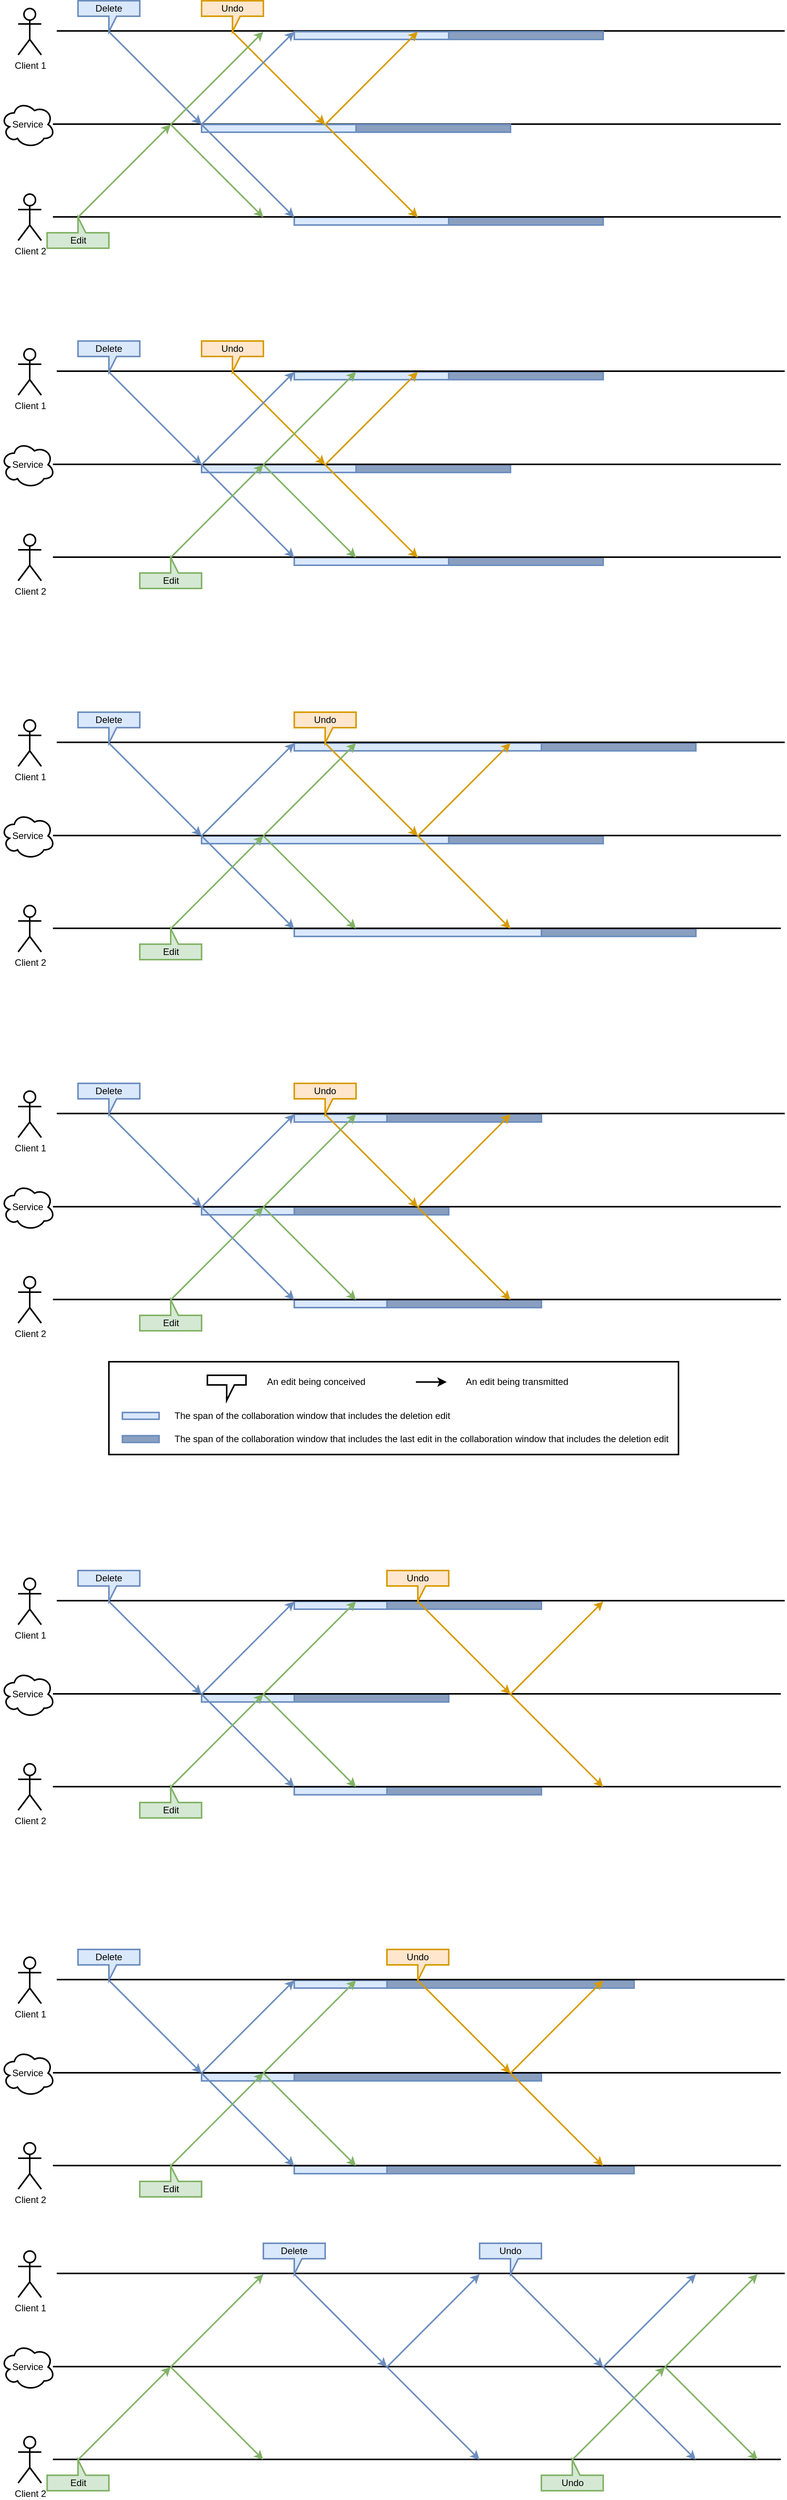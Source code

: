 <mxfile version="23.1.5" type="device">
  <diagram id="-6H5wynXqOOyBtFPYk5a" name="Page-1">
    <mxGraphModel dx="2060" dy="1990" grid="1" gridSize="10" guides="1" tooltips="1" connect="1" arrows="1" fold="1" page="0" pageScale="1" pageWidth="1100" pageHeight="850" math="0" shadow="0">
      <root>
        <mxCell id="0" />
        <mxCell id="1" parent="0" />
        <mxCell id="f7I9c9mgRk5Hl_R-Q4D1-96" value="" style="whiteSpace=wrap;html=1;strokeColor=#6c8ebf;fillColor=#8A9FBF;strokeWidth=2;" parent="1" vertex="1">
          <mxGeometry x="520" y="800" width="200" height="10" as="geometry" />
        </mxCell>
        <mxCell id="f7I9c9mgRk5Hl_R-Q4D1-17" value="" style="whiteSpace=wrap;html=1;fillColor=#dae8fc;strokeColor=#6c8ebf;strokeWidth=2;" parent="1" vertex="1">
          <mxGeometry x="400" y="320" width="320" height="10" as="geometry" />
        </mxCell>
        <mxCell id="f7I9c9mgRk5Hl_R-Q4D1-9" value="" style="whiteSpace=wrap;html=1;fillColor=#dae8fc;strokeColor=#6c8ebf;strokeWidth=2;" parent="1" vertex="1">
          <mxGeometry x="280" y="440" width="320" height="10" as="geometry" />
        </mxCell>
        <mxCell id="f7I9c9mgRk5Hl_R-Q4D1-16" value="" style="whiteSpace=wrap;html=1;fillColor=#dae8fc;strokeColor=#6c8ebf;strokeWidth=2;" parent="1" vertex="1">
          <mxGeometry x="400" y="560" width="320" height="10" as="geometry" />
        </mxCell>
        <mxCell id="f7I9c9mgRk5Hl_R-Q4D1-52" value="" style="whiteSpace=wrap;html=1;fillColor=#dae8fc;strokeColor=#6c8ebf;strokeWidth=2;" parent="1" vertex="1">
          <mxGeometry x="400" y="-160" width="200" height="10" as="geometry" />
        </mxCell>
        <mxCell id="f7I9c9mgRk5Hl_R-Q4D1-53" value="" style="whiteSpace=wrap;html=1;fillColor=#dae8fc;strokeColor=#6c8ebf;strokeWidth=2;" parent="1" vertex="1">
          <mxGeometry x="280" y="-40" width="200" height="10" as="geometry" />
        </mxCell>
        <mxCell id="f7I9c9mgRk5Hl_R-Q4D1-63" value="" style="whiteSpace=wrap;html=1;fillColor=#dae8fc;strokeColor=#6c8ebf;strokeWidth=2;" parent="1" vertex="1">
          <mxGeometry x="400" y="80" width="200" height="10" as="geometry" />
        </mxCell>
        <mxCell id="f7I9c9mgRk5Hl_R-Q4D1-74" value="" style="whiteSpace=wrap;html=1;fillColor=#dae8fc;strokeColor=#6c8ebf;strokeWidth=2;" parent="1" vertex="1">
          <mxGeometry x="400" y="800" width="120" height="10" as="geometry" />
        </mxCell>
        <mxCell id="f7I9c9mgRk5Hl_R-Q4D1-75" value="" style="whiteSpace=wrap;html=1;fillColor=#dae8fc;strokeColor=#6c8ebf;strokeWidth=2;" parent="1" vertex="1">
          <mxGeometry x="280" y="920" width="120" height="10" as="geometry" />
        </mxCell>
        <mxCell id="f7I9c9mgRk5Hl_R-Q4D1-85" value="" style="whiteSpace=wrap;html=1;fillColor=#dae8fc;strokeColor=#6c8ebf;strokeWidth=2;" parent="1" vertex="1">
          <mxGeometry x="400" y="1040" width="120" height="10" as="geometry" />
        </mxCell>
        <mxCell id="f7I9c9mgRk5Hl_R-Q4D1-99" value="" style="whiteSpace=wrap;html=1;strokeColor=#6c8ebf;fillColor=#8A9FBF;strokeWidth=2;" parent="1" vertex="1">
          <mxGeometry x="400" y="920" width="200" height="10" as="geometry" />
        </mxCell>
        <mxCell id="f7I9c9mgRk5Hl_R-Q4D1-100" value="" style="whiteSpace=wrap;html=1;strokeColor=#6c8ebf;fillColor=#8A9FBF;strokeWidth=2;" parent="1" vertex="1">
          <mxGeometry x="520" y="1040" width="200" height="10" as="geometry" />
        </mxCell>
        <mxCell id="f7I9c9mgRk5Hl_R-Q4D1-101" value="" style="whiteSpace=wrap;html=1;strokeColor=#6c8ebf;fillColor=#8A9FBF;strokeWidth=2;" parent="1" vertex="1">
          <mxGeometry x="720" y="560" width="200" height="10" as="geometry" />
        </mxCell>
        <mxCell id="f7I9c9mgRk5Hl_R-Q4D1-102" value="" style="whiteSpace=wrap;html=1;strokeColor=#6c8ebf;fillColor=#8A9FBF;strokeWidth=2;" parent="1" vertex="1">
          <mxGeometry x="600" y="440" width="200" height="10" as="geometry" />
        </mxCell>
        <mxCell id="f7I9c9mgRk5Hl_R-Q4D1-103" value="" style="whiteSpace=wrap;html=1;strokeColor=#6c8ebf;fillColor=#8A9FBF;strokeWidth=2;" parent="1" vertex="1">
          <mxGeometry x="720" y="320" width="200" height="10" as="geometry" />
        </mxCell>
        <mxCell id="f7I9c9mgRk5Hl_R-Q4D1-104" value="" style="whiteSpace=wrap;html=1;strokeColor=#6c8ebf;fillColor=#8A9FBF;strokeWidth=2;" parent="1" vertex="1">
          <mxGeometry x="600" y="80" width="200" height="10" as="geometry" />
        </mxCell>
        <mxCell id="f7I9c9mgRk5Hl_R-Q4D1-105" value="" style="whiteSpace=wrap;html=1;strokeColor=#6c8ebf;fillColor=#8A9FBF;strokeWidth=2;" parent="1" vertex="1">
          <mxGeometry x="480" y="-40" width="200" height="10" as="geometry" />
        </mxCell>
        <mxCell id="f7I9c9mgRk5Hl_R-Q4D1-106" value="" style="whiteSpace=wrap;html=1;strokeColor=#6c8ebf;fillColor=#8A9FBF;strokeWidth=2;" parent="1" vertex="1">
          <mxGeometry x="600" y="-160" width="200" height="10" as="geometry" />
        </mxCell>
        <mxCell id="f7I9c9mgRk5Hl_R-Q4D1-117" value="" style="endArrow=none;html=1;exitX=0.875;exitY=0.5;exitDx=0;exitDy=0;exitPerimeter=0;strokeWidth=2;" parent="1" edge="1">
          <mxGeometry width="50" height="50" relative="1" as="geometry">
            <mxPoint x="92.5" y="-601" as="sourcePoint" />
            <mxPoint x="1035" y="-601" as="targetPoint" />
          </mxGeometry>
        </mxCell>
        <mxCell id="f7I9c9mgRk5Hl_R-Q4D1-118" value="" style="endArrow=none;html=1;exitX=0.875;exitY=0.5;exitDx=0;exitDy=0;exitPerimeter=0;strokeWidth=2;" parent="1" edge="1">
          <mxGeometry width="50" height="50" relative="1" as="geometry">
            <mxPoint x="87.5" y="-480.5" as="sourcePoint" />
            <mxPoint x="1030" y="-480.5" as="targetPoint" />
          </mxGeometry>
        </mxCell>
        <mxCell id="f7I9c9mgRk5Hl_R-Q4D1-123" value="" style="whiteSpace=wrap;html=1;fillColor=#dae8fc;strokeColor=#6c8ebf;strokeWidth=2;" parent="1" vertex="1">
          <mxGeometry x="400" y="-360" width="200" height="10" as="geometry" />
        </mxCell>
        <mxCell id="f7I9c9mgRk5Hl_R-Q4D1-134" value="" style="whiteSpace=wrap;html=1;strokeColor=#6c8ebf;fillColor=#8A9FBF;strokeWidth=2;" parent="1" vertex="1">
          <mxGeometry x="600" y="-360" width="200" height="10" as="geometry" />
        </mxCell>
        <mxCell id="f7I9c9mgRk5Hl_R-Q4D1-135" value="" style="whiteSpace=wrap;html=1;strokeColor=#6c8ebf;fillColor=#8A9FBF;strokeWidth=2;" parent="1" vertex="1">
          <mxGeometry x="480" y="-480" width="200" height="10" as="geometry" />
        </mxCell>
        <mxCell id="f7I9c9mgRk5Hl_R-Q4D1-136" value="" style="whiteSpace=wrap;html=1;strokeColor=#6c8ebf;fillColor=#8A9FBF;strokeWidth=2;" parent="1" vertex="1">
          <mxGeometry x="600" y="-600" width="200" height="10" as="geometry" />
        </mxCell>
        <mxCell id="f7I9c9mgRk5Hl_R-Q4D1-149" value="" style="whiteSpace=wrap;html=1;fillColor=#dae8fc;strokeColor=#6c8ebf;strokeWidth=2;" parent="1" vertex="1">
          <mxGeometry x="400" y="1670" width="120" height="10" as="geometry" />
        </mxCell>
        <mxCell id="f7I9c9mgRk5Hl_R-Q4D1-161" value="" style="whiteSpace=wrap;html=1;strokeColor=#6c8ebf;fillColor=#8A9FBF;strokeWidth=2;" parent="1" vertex="1">
          <mxGeometry x="520" y="1670" width="200" height="10" as="geometry" />
        </mxCell>
        <mxCell id="f7I9c9mgRk5Hl_R-Q4D1-160" value="" style="whiteSpace=wrap;html=1;strokeColor=#6c8ebf;fillColor=#8A9FBF;strokeWidth=2;" parent="1" vertex="1">
          <mxGeometry x="400" y="1550" width="200" height="10" as="geometry" />
        </mxCell>
        <mxCell id="LO3xSl4bQVELb0Q1iKYm-1" value="&lt;div&gt;Client 1&lt;/div&gt;" style="shape=umlActor;verticalLabelPosition=bottom;verticalAlign=top;html=1;outlineConnect=0;strokeWidth=2;" parent="1" vertex="1">
          <mxGeometry x="42.5" y="290" width="30" height="60" as="geometry" />
        </mxCell>
        <mxCell id="LO3xSl4bQVELb0Q1iKYm-2" value="&lt;div&gt;Client 2&lt;/div&gt;" style="shape=umlActor;verticalLabelPosition=bottom;verticalAlign=top;html=1;outlineConnect=0;strokeWidth=2;" parent="1" vertex="1">
          <mxGeometry x="42.5" y="530" width="30" height="60" as="geometry" />
        </mxCell>
        <mxCell id="LO3xSl4bQVELb0Q1iKYm-4" value="Service" style="ellipse;shape=cloud;whiteSpace=wrap;html=1;strokeWidth=2;" parent="1" vertex="1">
          <mxGeometry x="20" y="410" width="70" height="60" as="geometry" />
        </mxCell>
        <mxCell id="LO3xSl4bQVELb0Q1iKYm-9" value="" style="endArrow=none;html=1;exitX=0.875;exitY=0.5;exitDx=0;exitDy=0;exitPerimeter=0;strokeWidth=2;" parent="1" edge="1">
          <mxGeometry width="50" height="50" relative="1" as="geometry">
            <mxPoint x="92.5" y="319" as="sourcePoint" />
            <mxPoint x="1035" y="319" as="targetPoint" />
          </mxGeometry>
        </mxCell>
        <mxCell id="LO3xSl4bQVELb0Q1iKYm-10" value="" style="endArrow=none;html=1;exitX=0.875;exitY=0.5;exitDx=0;exitDy=0;exitPerimeter=0;strokeWidth=2;" parent="1" edge="1">
          <mxGeometry width="50" height="50" relative="1" as="geometry">
            <mxPoint x="87.5" y="439.5" as="sourcePoint" />
            <mxPoint x="1030" y="439.5" as="targetPoint" />
          </mxGeometry>
        </mxCell>
        <mxCell id="LO3xSl4bQVELb0Q1iKYm-13" value="Delete" style="shape=callout;whiteSpace=wrap;html=1;perimeter=calloutPerimeter;size=20;position=0.5;base=10;strokeWidth=2;fillColor=#dae8fc;strokeColor=#6c8ebf;" parent="1" vertex="1">
          <mxGeometry x="120" y="280" width="80" height="40" as="geometry" />
        </mxCell>
        <mxCell id="LO3xSl4bQVELb0Q1iKYm-21" value="" style="endArrow=none;html=1;exitX=0.875;exitY=0.5;exitDx=0;exitDy=0;exitPerimeter=0;strokeWidth=2;" parent="1" edge="1">
          <mxGeometry width="50" height="50" relative="1" as="geometry">
            <mxPoint x="87.5" y="559.5" as="sourcePoint" />
            <mxPoint x="1030" y="559.5" as="targetPoint" />
          </mxGeometry>
        </mxCell>
        <mxCell id="f7I9c9mgRk5Hl_R-Q4D1-1" value="" style="shape=callout;whiteSpace=wrap;html=1;perimeter=calloutPerimeter;size=20;position=0.5;base=10;strokeWidth=2;rotation=-180;flipH=1;fillColor=#d5e8d4;strokeColor=#82b366;" parent="1" vertex="1">
          <mxGeometry x="200" y="560" width="80" height="40" as="geometry" />
        </mxCell>
        <mxCell id="f7I9c9mgRk5Hl_R-Q4D1-3" value="Edit" style="text;html=1;align=center;verticalAlign=middle;resizable=0;points=[];autosize=1;strokeWidth=2;" parent="1" vertex="1">
          <mxGeometry x="220" y="580" width="40" height="20" as="geometry" />
        </mxCell>
        <mxCell id="f7I9c9mgRk5Hl_R-Q4D1-37" value="Undo" style="shape=callout;whiteSpace=wrap;html=1;perimeter=calloutPerimeter;size=20;position=0.5;base=10;strokeWidth=2;fillColor=#ffe6cc;strokeColor=#d79b00;" parent="1" vertex="1">
          <mxGeometry x="400" y="280" width="80" height="40" as="geometry" />
        </mxCell>
        <mxCell id="f7I9c9mgRk5Hl_R-Q4D1-38" value="" style="endArrow=classic;html=1;exitX=0;exitY=0;exitDx=40;exitDy=40;exitPerimeter=0;fillColor=#ffe6cc;strokeColor=#d79b00;strokeWidth=2;" parent="1" edge="1">
          <mxGeometry width="50" height="50" relative="1" as="geometry">
            <mxPoint x="440" y="320" as="sourcePoint" />
            <mxPoint x="560" y="440" as="targetPoint" />
          </mxGeometry>
        </mxCell>
        <mxCell id="f7I9c9mgRk5Hl_R-Q4D1-40" value="" style="endArrow=classic;html=1;fillColor=#ffe6cc;strokeColor=#d79b00;strokeWidth=2;" parent="1" edge="1">
          <mxGeometry width="50" height="50" relative="1" as="geometry">
            <mxPoint x="560" y="440" as="sourcePoint" />
            <mxPoint x="680" y="320" as="targetPoint" />
          </mxGeometry>
        </mxCell>
        <mxCell id="f7I9c9mgRk5Hl_R-Q4D1-41" value="" style="endArrow=classic;html=1;exitX=0;exitY=0;exitDx=40;exitDy=40;exitPerimeter=0;fillColor=#ffe6cc;strokeColor=#d79b00;strokeWidth=2;" parent="1" edge="1">
          <mxGeometry width="50" height="50" relative="1" as="geometry">
            <mxPoint x="560" y="440" as="sourcePoint" />
            <mxPoint x="680" y="560" as="targetPoint" />
          </mxGeometry>
        </mxCell>
        <mxCell id="f7I9c9mgRk5Hl_R-Q4D1-42" value="" style="endArrow=classic;html=1;exitX=0;exitY=0;exitDx=40;exitDy=40;exitPerimeter=0;fillColor=#dae8fc;strokeColor=#6c8ebf;strokeWidth=2;" parent="1" edge="1">
          <mxGeometry width="50" height="50" relative="1" as="geometry">
            <mxPoint x="160" y="320" as="sourcePoint" />
            <mxPoint x="280" y="440" as="targetPoint" />
          </mxGeometry>
        </mxCell>
        <mxCell id="f7I9c9mgRk5Hl_R-Q4D1-43" value="" style="endArrow=classic;html=1;fillColor=#dae8fc;strokeColor=#6c8ebf;strokeWidth=2;" parent="1" edge="1">
          <mxGeometry width="50" height="50" relative="1" as="geometry">
            <mxPoint x="280" y="440" as="sourcePoint" />
            <mxPoint x="400" y="320" as="targetPoint" />
          </mxGeometry>
        </mxCell>
        <mxCell id="f7I9c9mgRk5Hl_R-Q4D1-44" value="" style="endArrow=classic;html=1;exitX=0;exitY=0;exitDx=40;exitDy=40;exitPerimeter=0;fillColor=#dae8fc;strokeColor=#6c8ebf;strokeWidth=2;" parent="1" edge="1">
          <mxGeometry width="50" height="50" relative="1" as="geometry">
            <mxPoint x="280" y="440" as="sourcePoint" />
            <mxPoint x="400" y="560" as="targetPoint" />
          </mxGeometry>
        </mxCell>
        <mxCell id="f7I9c9mgRk5Hl_R-Q4D1-49" value="" style="endArrow=classic;html=1;fillColor=#d5e8d4;strokeColor=#82b366;strokeWidth=2;" parent="1" edge="1">
          <mxGeometry width="50" height="50" relative="1" as="geometry">
            <mxPoint x="240" y="560" as="sourcePoint" />
            <mxPoint x="360" y="440" as="targetPoint" />
          </mxGeometry>
        </mxCell>
        <mxCell id="f7I9c9mgRk5Hl_R-Q4D1-50" value="" style="endArrow=classic;html=1;fillColor=#d5e8d4;strokeColor=#82b366;strokeWidth=2;" parent="1" edge="1">
          <mxGeometry width="50" height="50" relative="1" as="geometry">
            <mxPoint x="360" y="440" as="sourcePoint" />
            <mxPoint x="480" y="320" as="targetPoint" />
          </mxGeometry>
        </mxCell>
        <mxCell id="f7I9c9mgRk5Hl_R-Q4D1-51" value="" style="endArrow=classic;html=1;exitX=0;exitY=0;exitDx=40;exitDy=40;exitPerimeter=0;fillColor=#d5e8d4;strokeColor=#82b366;strokeWidth=2;" parent="1" edge="1">
          <mxGeometry width="50" height="50" relative="1" as="geometry">
            <mxPoint x="360" y="440" as="sourcePoint" />
            <mxPoint x="480" y="560" as="targetPoint" />
          </mxGeometry>
        </mxCell>
        <mxCell id="f7I9c9mgRk5Hl_R-Q4D1-54" value="&lt;div&gt;Client 1&lt;/div&gt;" style="shape=umlActor;verticalLabelPosition=bottom;verticalAlign=top;html=1;outlineConnect=0;strokeWidth=2;" parent="1" vertex="1">
          <mxGeometry x="42.5" y="-190" width="30" height="60" as="geometry" />
        </mxCell>
        <mxCell id="f7I9c9mgRk5Hl_R-Q4D1-55" value="&lt;div&gt;Client 2&lt;/div&gt;" style="shape=umlActor;verticalLabelPosition=bottom;verticalAlign=top;html=1;outlineConnect=0;strokeWidth=2;" parent="1" vertex="1">
          <mxGeometry x="42.5" y="50" width="30" height="60" as="geometry" />
        </mxCell>
        <mxCell id="f7I9c9mgRk5Hl_R-Q4D1-56" value="Service" style="ellipse;shape=cloud;whiteSpace=wrap;html=1;strokeWidth=2;" parent="1" vertex="1">
          <mxGeometry x="20" y="-70" width="70" height="60" as="geometry" />
        </mxCell>
        <mxCell id="f7I9c9mgRk5Hl_R-Q4D1-57" value="" style="endArrow=none;html=1;exitX=0.875;exitY=0.5;exitDx=0;exitDy=0;exitPerimeter=0;strokeWidth=2;" parent="1" edge="1">
          <mxGeometry width="50" height="50" relative="1" as="geometry">
            <mxPoint x="92.5" y="-161" as="sourcePoint" />
            <mxPoint x="1035" y="-161" as="targetPoint" />
          </mxGeometry>
        </mxCell>
        <mxCell id="f7I9c9mgRk5Hl_R-Q4D1-58" value="" style="endArrow=none;html=1;exitX=0.875;exitY=0.5;exitDx=0;exitDy=0;exitPerimeter=0;strokeWidth=2;" parent="1" edge="1">
          <mxGeometry width="50" height="50" relative="1" as="geometry">
            <mxPoint x="87.5" y="-40.5" as="sourcePoint" />
            <mxPoint x="1030" y="-40.5" as="targetPoint" />
          </mxGeometry>
        </mxCell>
        <mxCell id="f7I9c9mgRk5Hl_R-Q4D1-59" value="Delete" style="shape=callout;whiteSpace=wrap;html=1;perimeter=calloutPerimeter;size=20;position=0.5;base=10;strokeWidth=2;fillColor=#dae8fc;strokeColor=#6c8ebf;" parent="1" vertex="1">
          <mxGeometry x="120" y="-200" width="80" height="40" as="geometry" />
        </mxCell>
        <mxCell id="f7I9c9mgRk5Hl_R-Q4D1-60" value="" style="endArrow=none;html=1;exitX=0.875;exitY=0.5;exitDx=0;exitDy=0;exitPerimeter=0;strokeWidth=2;" parent="1" edge="1">
          <mxGeometry width="50" height="50" relative="1" as="geometry">
            <mxPoint x="87.5" y="79.5" as="sourcePoint" />
            <mxPoint x="1030" y="79.5" as="targetPoint" />
          </mxGeometry>
        </mxCell>
        <mxCell id="f7I9c9mgRk5Hl_R-Q4D1-61" value="" style="shape=callout;whiteSpace=wrap;html=1;perimeter=calloutPerimeter;size=20;position=0.5;base=10;strokeWidth=2;rotation=-180;flipH=1;fillColor=#d5e8d4;strokeColor=#82b366;" parent="1" vertex="1">
          <mxGeometry x="200" y="80" width="80" height="40" as="geometry" />
        </mxCell>
        <mxCell id="f7I9c9mgRk5Hl_R-Q4D1-62" value="Edit" style="text;html=1;align=center;verticalAlign=middle;resizable=0;points=[];autosize=1;strokeWidth=2;" parent="1" vertex="1">
          <mxGeometry x="220" y="100" width="40" height="20" as="geometry" />
        </mxCell>
        <mxCell id="f7I9c9mgRk5Hl_R-Q4D1-64" value="Undo" style="shape=callout;whiteSpace=wrap;html=1;perimeter=calloutPerimeter;size=20;position=0.5;base=10;strokeWidth=2;fillColor=#ffe6cc;strokeColor=#d79b00;" parent="1" vertex="1">
          <mxGeometry x="280" y="-200" width="80" height="40" as="geometry" />
        </mxCell>
        <mxCell id="f7I9c9mgRk5Hl_R-Q4D1-65" value="" style="endArrow=classic;html=1;exitX=0;exitY=0;exitDx=40;exitDy=40;exitPerimeter=0;fillColor=#ffe6cc;strokeColor=#d79b00;strokeWidth=2;" parent="1" edge="1">
          <mxGeometry width="50" height="50" relative="1" as="geometry">
            <mxPoint x="320" y="-160" as="sourcePoint" />
            <mxPoint x="440" y="-40" as="targetPoint" />
          </mxGeometry>
        </mxCell>
        <mxCell id="f7I9c9mgRk5Hl_R-Q4D1-66" value="" style="endArrow=classic;html=1;fillColor=#ffe6cc;strokeColor=#d79b00;strokeWidth=2;" parent="1" edge="1">
          <mxGeometry width="50" height="50" relative="1" as="geometry">
            <mxPoint x="440" y="-40" as="sourcePoint" />
            <mxPoint x="560" y="-160" as="targetPoint" />
          </mxGeometry>
        </mxCell>
        <mxCell id="f7I9c9mgRk5Hl_R-Q4D1-67" value="" style="endArrow=classic;html=1;exitX=0;exitY=0;exitDx=40;exitDy=40;exitPerimeter=0;fillColor=#ffe6cc;strokeColor=#d79b00;strokeWidth=2;" parent="1" edge="1">
          <mxGeometry width="50" height="50" relative="1" as="geometry">
            <mxPoint x="440" y="-40" as="sourcePoint" />
            <mxPoint x="560" y="80" as="targetPoint" />
          </mxGeometry>
        </mxCell>
        <mxCell id="f7I9c9mgRk5Hl_R-Q4D1-68" value="" style="endArrow=classic;html=1;exitX=0;exitY=0;exitDx=40;exitDy=40;exitPerimeter=0;fillColor=#dae8fc;strokeColor=#6c8ebf;strokeWidth=2;" parent="1" edge="1">
          <mxGeometry width="50" height="50" relative="1" as="geometry">
            <mxPoint x="160" y="-160" as="sourcePoint" />
            <mxPoint x="280" y="-40" as="targetPoint" />
          </mxGeometry>
        </mxCell>
        <mxCell id="f7I9c9mgRk5Hl_R-Q4D1-69" value="" style="endArrow=classic;html=1;fillColor=#dae8fc;strokeColor=#6c8ebf;strokeWidth=2;" parent="1" edge="1">
          <mxGeometry width="50" height="50" relative="1" as="geometry">
            <mxPoint x="280" y="-40" as="sourcePoint" />
            <mxPoint x="400" y="-160" as="targetPoint" />
          </mxGeometry>
        </mxCell>
        <mxCell id="f7I9c9mgRk5Hl_R-Q4D1-70" value="" style="endArrow=classic;html=1;exitX=0;exitY=0;exitDx=40;exitDy=40;exitPerimeter=0;fillColor=#dae8fc;strokeColor=#6c8ebf;strokeWidth=2;" parent="1" edge="1">
          <mxGeometry width="50" height="50" relative="1" as="geometry">
            <mxPoint x="280" y="-40" as="sourcePoint" />
            <mxPoint x="400" y="80" as="targetPoint" />
          </mxGeometry>
        </mxCell>
        <mxCell id="f7I9c9mgRk5Hl_R-Q4D1-71" value="" style="endArrow=classic;html=1;fillColor=#d5e8d4;strokeColor=#82b366;strokeWidth=2;" parent="1" edge="1">
          <mxGeometry width="50" height="50" relative="1" as="geometry">
            <mxPoint x="240" y="80" as="sourcePoint" />
            <mxPoint x="360" y="-40" as="targetPoint" />
          </mxGeometry>
        </mxCell>
        <mxCell id="f7I9c9mgRk5Hl_R-Q4D1-72" value="" style="endArrow=classic;html=1;fillColor=#d5e8d4;strokeColor=#82b366;strokeWidth=2;" parent="1" edge="1">
          <mxGeometry width="50" height="50" relative="1" as="geometry">
            <mxPoint x="360" y="-40" as="sourcePoint" />
            <mxPoint x="480" y="-160" as="targetPoint" />
          </mxGeometry>
        </mxCell>
        <mxCell id="f7I9c9mgRk5Hl_R-Q4D1-73" value="" style="endArrow=classic;html=1;exitX=0;exitY=0;exitDx=40;exitDy=40;exitPerimeter=0;fillColor=#d5e8d4;strokeColor=#82b366;strokeWidth=2;" parent="1" edge="1">
          <mxGeometry width="50" height="50" relative="1" as="geometry">
            <mxPoint x="360" y="-40" as="sourcePoint" />
            <mxPoint x="480" y="80" as="targetPoint" />
          </mxGeometry>
        </mxCell>
        <mxCell id="f7I9c9mgRk5Hl_R-Q4D1-76" value="&lt;div&gt;Client 1&lt;/div&gt;" style="shape=umlActor;verticalLabelPosition=bottom;verticalAlign=top;html=1;outlineConnect=0;strokeWidth=2;" parent="1" vertex="1">
          <mxGeometry x="42.5" y="770" width="30" height="60" as="geometry" />
        </mxCell>
        <mxCell id="f7I9c9mgRk5Hl_R-Q4D1-77" value="&lt;div&gt;Client 2&lt;/div&gt;" style="shape=umlActor;verticalLabelPosition=bottom;verticalAlign=top;html=1;outlineConnect=0;strokeWidth=2;" parent="1" vertex="1">
          <mxGeometry x="42.5" y="1010" width="30" height="60" as="geometry" />
        </mxCell>
        <mxCell id="f7I9c9mgRk5Hl_R-Q4D1-78" value="Service" style="ellipse;shape=cloud;whiteSpace=wrap;html=1;strokeWidth=2;" parent="1" vertex="1">
          <mxGeometry x="20" y="890" width="70" height="60" as="geometry" />
        </mxCell>
        <mxCell id="f7I9c9mgRk5Hl_R-Q4D1-79" value="" style="endArrow=none;html=1;exitX=0.875;exitY=0.5;exitDx=0;exitDy=0;exitPerimeter=0;strokeWidth=2;" parent="1" edge="1">
          <mxGeometry width="50" height="50" relative="1" as="geometry">
            <mxPoint x="92.5" y="799" as="sourcePoint" />
            <mxPoint x="1035" y="799" as="targetPoint" />
          </mxGeometry>
        </mxCell>
        <mxCell id="f7I9c9mgRk5Hl_R-Q4D1-80" value="" style="endArrow=none;html=1;exitX=0.875;exitY=0.5;exitDx=0;exitDy=0;exitPerimeter=0;strokeWidth=2;" parent="1" edge="1">
          <mxGeometry width="50" height="50" relative="1" as="geometry">
            <mxPoint x="87.5" y="919.5" as="sourcePoint" />
            <mxPoint x="1030" y="919.5" as="targetPoint" />
          </mxGeometry>
        </mxCell>
        <mxCell id="f7I9c9mgRk5Hl_R-Q4D1-81" value="Delete" style="shape=callout;whiteSpace=wrap;html=1;perimeter=calloutPerimeter;size=20;position=0.5;base=10;strokeWidth=2;fillColor=#dae8fc;strokeColor=#6c8ebf;" parent="1" vertex="1">
          <mxGeometry x="120" y="760" width="80" height="40" as="geometry" />
        </mxCell>
        <mxCell id="f7I9c9mgRk5Hl_R-Q4D1-82" value="" style="endArrow=none;html=1;exitX=0.875;exitY=0.5;exitDx=0;exitDy=0;exitPerimeter=0;strokeWidth=2;" parent="1" edge="1">
          <mxGeometry width="50" height="50" relative="1" as="geometry">
            <mxPoint x="87.5" y="1039.5" as="sourcePoint" />
            <mxPoint x="1030" y="1039.5" as="targetPoint" />
          </mxGeometry>
        </mxCell>
        <mxCell id="f7I9c9mgRk5Hl_R-Q4D1-83" value="" style="shape=callout;whiteSpace=wrap;html=1;perimeter=calloutPerimeter;size=20;position=0.5;base=10;strokeWidth=2;rotation=-180;flipH=1;fillColor=#d5e8d4;strokeColor=#82b366;" parent="1" vertex="1">
          <mxGeometry x="200" y="1040" width="80" height="40" as="geometry" />
        </mxCell>
        <mxCell id="f7I9c9mgRk5Hl_R-Q4D1-84" value="Edit" style="text;html=1;align=center;verticalAlign=middle;resizable=0;points=[];autosize=1;strokeWidth=2;" parent="1" vertex="1">
          <mxGeometry x="220" y="1060" width="40" height="20" as="geometry" />
        </mxCell>
        <mxCell id="f7I9c9mgRk5Hl_R-Q4D1-86" value="Undo" style="shape=callout;whiteSpace=wrap;html=1;perimeter=calloutPerimeter;size=20;position=0.5;base=10;strokeWidth=2;fillColor=#ffe6cc;strokeColor=#d79b00;" parent="1" vertex="1">
          <mxGeometry x="400" y="760" width="80" height="40" as="geometry" />
        </mxCell>
        <mxCell id="f7I9c9mgRk5Hl_R-Q4D1-87" value="" style="endArrow=classic;html=1;exitX=0;exitY=0;exitDx=40;exitDy=40;exitPerimeter=0;fillColor=#ffe6cc;strokeColor=#d79b00;strokeWidth=2;" parent="1" edge="1">
          <mxGeometry width="50" height="50" relative="1" as="geometry">
            <mxPoint x="440" y="800" as="sourcePoint" />
            <mxPoint x="560" y="920" as="targetPoint" />
          </mxGeometry>
        </mxCell>
        <mxCell id="f7I9c9mgRk5Hl_R-Q4D1-88" value="" style="endArrow=classic;html=1;fillColor=#ffe6cc;strokeColor=#d79b00;strokeWidth=2;" parent="1" edge="1">
          <mxGeometry width="50" height="50" relative="1" as="geometry">
            <mxPoint x="560" y="920" as="sourcePoint" />
            <mxPoint x="680" y="800" as="targetPoint" />
          </mxGeometry>
        </mxCell>
        <mxCell id="f7I9c9mgRk5Hl_R-Q4D1-89" value="" style="endArrow=classic;html=1;exitX=0;exitY=0;exitDx=40;exitDy=40;exitPerimeter=0;fillColor=#ffe6cc;strokeColor=#d79b00;strokeWidth=2;" parent="1" edge="1">
          <mxGeometry width="50" height="50" relative="1" as="geometry">
            <mxPoint x="560" y="920" as="sourcePoint" />
            <mxPoint x="680" y="1040" as="targetPoint" />
          </mxGeometry>
        </mxCell>
        <mxCell id="f7I9c9mgRk5Hl_R-Q4D1-90" value="" style="endArrow=classic;html=1;exitX=0;exitY=0;exitDx=40;exitDy=40;exitPerimeter=0;fillColor=#dae8fc;strokeColor=#6c8ebf;strokeWidth=2;" parent="1" edge="1">
          <mxGeometry width="50" height="50" relative="1" as="geometry">
            <mxPoint x="160" y="800" as="sourcePoint" />
            <mxPoint x="280" y="920" as="targetPoint" />
          </mxGeometry>
        </mxCell>
        <mxCell id="f7I9c9mgRk5Hl_R-Q4D1-91" value="" style="endArrow=classic;html=1;fillColor=#dae8fc;strokeColor=#6c8ebf;strokeWidth=2;" parent="1" edge="1">
          <mxGeometry width="50" height="50" relative="1" as="geometry">
            <mxPoint x="280" y="920" as="sourcePoint" />
            <mxPoint x="400" y="800" as="targetPoint" />
          </mxGeometry>
        </mxCell>
        <mxCell id="f7I9c9mgRk5Hl_R-Q4D1-92" value="" style="endArrow=classic;html=1;exitX=0;exitY=0;exitDx=40;exitDy=40;exitPerimeter=0;fillColor=#dae8fc;strokeColor=#6c8ebf;strokeWidth=2;" parent="1" edge="1">
          <mxGeometry width="50" height="50" relative="1" as="geometry">
            <mxPoint x="280" y="920" as="sourcePoint" />
            <mxPoint x="400" y="1040" as="targetPoint" />
          </mxGeometry>
        </mxCell>
        <mxCell id="f7I9c9mgRk5Hl_R-Q4D1-93" value="" style="endArrow=classic;html=1;fillColor=#d5e8d4;strokeColor=#82b366;strokeWidth=2;" parent="1" edge="1">
          <mxGeometry width="50" height="50" relative="1" as="geometry">
            <mxPoint x="240" y="1040" as="sourcePoint" />
            <mxPoint x="360" y="920" as="targetPoint" />
          </mxGeometry>
        </mxCell>
        <mxCell id="f7I9c9mgRk5Hl_R-Q4D1-94" value="" style="endArrow=classic;html=1;fillColor=#d5e8d4;strokeColor=#82b366;strokeWidth=2;" parent="1" edge="1">
          <mxGeometry width="50" height="50" relative="1" as="geometry">
            <mxPoint x="360" y="920" as="sourcePoint" />
            <mxPoint x="480" y="800" as="targetPoint" />
          </mxGeometry>
        </mxCell>
        <mxCell id="f7I9c9mgRk5Hl_R-Q4D1-95" value="" style="endArrow=classic;html=1;exitX=0;exitY=0;exitDx=40;exitDy=40;exitPerimeter=0;fillColor=#d5e8d4;strokeColor=#82b366;strokeWidth=2;" parent="1" edge="1">
          <mxGeometry width="50" height="50" relative="1" as="geometry">
            <mxPoint x="360" y="920" as="sourcePoint" />
            <mxPoint x="480" y="1040" as="targetPoint" />
          </mxGeometry>
        </mxCell>
        <mxCell id="f7I9c9mgRk5Hl_R-Q4D1-112" value="" style="whiteSpace=wrap;html=1;fillColor=#dae8fc;strokeColor=#6c8ebf;strokeWidth=2;" parent="1" vertex="1">
          <mxGeometry x="400" y="-600" width="200" height="10" as="geometry" />
        </mxCell>
        <mxCell id="f7I9c9mgRk5Hl_R-Q4D1-113" value="" style="whiteSpace=wrap;html=1;fillColor=#dae8fc;strokeColor=#6c8ebf;strokeWidth=2;" parent="1" vertex="1">
          <mxGeometry x="280" y="-480" width="200" height="10" as="geometry" />
        </mxCell>
        <mxCell id="f7I9c9mgRk5Hl_R-Q4D1-114" value="&lt;div&gt;Client 1&lt;/div&gt;" style="shape=umlActor;verticalLabelPosition=bottom;verticalAlign=top;html=1;outlineConnect=0;strokeWidth=2;" parent="1" vertex="1">
          <mxGeometry x="42.5" y="-630" width="30" height="60" as="geometry" />
        </mxCell>
        <mxCell id="f7I9c9mgRk5Hl_R-Q4D1-115" value="&lt;div&gt;Client 2&lt;/div&gt;" style="shape=umlActor;verticalLabelPosition=bottom;verticalAlign=top;html=1;outlineConnect=0;strokeWidth=2;" parent="1" vertex="1">
          <mxGeometry x="42.5" y="-390" width="30" height="60" as="geometry" />
        </mxCell>
        <mxCell id="f7I9c9mgRk5Hl_R-Q4D1-116" value="Service" style="ellipse;shape=cloud;whiteSpace=wrap;html=1;strokeWidth=2;" parent="1" vertex="1">
          <mxGeometry x="20" y="-510" width="70" height="60" as="geometry" />
        </mxCell>
        <mxCell id="f7I9c9mgRk5Hl_R-Q4D1-119" value="Delete" style="shape=callout;whiteSpace=wrap;html=1;perimeter=calloutPerimeter;size=20;position=0.5;base=10;strokeWidth=2;fillColor=#dae8fc;strokeColor=#6c8ebf;" parent="1" vertex="1">
          <mxGeometry x="120" y="-640" width="80" height="40" as="geometry" />
        </mxCell>
        <mxCell id="f7I9c9mgRk5Hl_R-Q4D1-120" value="" style="endArrow=none;html=1;exitX=0.875;exitY=0.5;exitDx=0;exitDy=0;exitPerimeter=0;strokeWidth=2;" parent="1" edge="1">
          <mxGeometry width="50" height="50" relative="1" as="geometry">
            <mxPoint x="87.5" y="-360.5" as="sourcePoint" />
            <mxPoint x="1030" y="-360.5" as="targetPoint" />
          </mxGeometry>
        </mxCell>
        <mxCell id="f7I9c9mgRk5Hl_R-Q4D1-121" value="" style="shape=callout;whiteSpace=wrap;html=1;perimeter=calloutPerimeter;size=20;position=0.5;base=10;strokeWidth=2;rotation=-180;flipH=1;fillColor=#d5e8d4;strokeColor=#82b366;" parent="1" vertex="1">
          <mxGeometry x="80" y="-360" width="80" height="40" as="geometry" />
        </mxCell>
        <mxCell id="f7I9c9mgRk5Hl_R-Q4D1-122" value="Edit" style="text;html=1;align=center;verticalAlign=middle;resizable=0;points=[];autosize=1;strokeWidth=2;" parent="1" vertex="1">
          <mxGeometry x="100" y="-340" width="40" height="20" as="geometry" />
        </mxCell>
        <mxCell id="f7I9c9mgRk5Hl_R-Q4D1-124" value="Undo" style="shape=callout;whiteSpace=wrap;html=1;perimeter=calloutPerimeter;size=20;position=0.5;base=10;strokeWidth=2;fillColor=#ffe6cc;strokeColor=#d79b00;" parent="1" vertex="1">
          <mxGeometry x="280" y="-640" width="80" height="40" as="geometry" />
        </mxCell>
        <mxCell id="f7I9c9mgRk5Hl_R-Q4D1-125" value="" style="endArrow=classic;html=1;exitX=0;exitY=0;exitDx=40;exitDy=40;exitPerimeter=0;fillColor=#ffe6cc;strokeColor=#d79b00;strokeWidth=2;" parent="1" edge="1">
          <mxGeometry width="50" height="50" relative="1" as="geometry">
            <mxPoint x="320" y="-600" as="sourcePoint" />
            <mxPoint x="440" y="-480" as="targetPoint" />
          </mxGeometry>
        </mxCell>
        <mxCell id="f7I9c9mgRk5Hl_R-Q4D1-126" value="" style="endArrow=classic;html=1;fillColor=#ffe6cc;strokeColor=#d79b00;strokeWidth=2;" parent="1" edge="1">
          <mxGeometry width="50" height="50" relative="1" as="geometry">
            <mxPoint x="440" y="-480" as="sourcePoint" />
            <mxPoint x="560" y="-600" as="targetPoint" />
          </mxGeometry>
        </mxCell>
        <mxCell id="f7I9c9mgRk5Hl_R-Q4D1-127" value="" style="endArrow=classic;html=1;exitX=0;exitY=0;exitDx=40;exitDy=40;exitPerimeter=0;fillColor=#ffe6cc;strokeColor=#d79b00;strokeWidth=2;" parent="1" edge="1">
          <mxGeometry width="50" height="50" relative="1" as="geometry">
            <mxPoint x="440" y="-480" as="sourcePoint" />
            <mxPoint x="560" y="-360" as="targetPoint" />
          </mxGeometry>
        </mxCell>
        <mxCell id="f7I9c9mgRk5Hl_R-Q4D1-128" value="" style="endArrow=classic;html=1;exitX=0;exitY=0;exitDx=40;exitDy=40;exitPerimeter=0;fillColor=#dae8fc;strokeColor=#6c8ebf;strokeWidth=2;" parent="1" edge="1">
          <mxGeometry width="50" height="50" relative="1" as="geometry">
            <mxPoint x="160" y="-600" as="sourcePoint" />
            <mxPoint x="280" y="-480" as="targetPoint" />
          </mxGeometry>
        </mxCell>
        <mxCell id="f7I9c9mgRk5Hl_R-Q4D1-129" value="" style="endArrow=classic;html=1;fillColor=#dae8fc;strokeColor=#6c8ebf;strokeWidth=2;" parent="1" edge="1">
          <mxGeometry width="50" height="50" relative="1" as="geometry">
            <mxPoint x="280" y="-480" as="sourcePoint" />
            <mxPoint x="400" y="-600" as="targetPoint" />
          </mxGeometry>
        </mxCell>
        <mxCell id="f7I9c9mgRk5Hl_R-Q4D1-130" value="" style="endArrow=classic;html=1;exitX=0;exitY=0;exitDx=40;exitDy=40;exitPerimeter=0;fillColor=#dae8fc;strokeColor=#6c8ebf;strokeWidth=2;" parent="1" edge="1">
          <mxGeometry width="50" height="50" relative="1" as="geometry">
            <mxPoint x="280" y="-480" as="sourcePoint" />
            <mxPoint x="400" y="-360" as="targetPoint" />
          </mxGeometry>
        </mxCell>
        <mxCell id="f7I9c9mgRk5Hl_R-Q4D1-131" value="" style="endArrow=classic;html=1;fillColor=#d5e8d4;strokeColor=#82b366;strokeWidth=2;" parent="1" edge="1">
          <mxGeometry width="50" height="50" relative="1" as="geometry">
            <mxPoint x="120" y="-360" as="sourcePoint" />
            <mxPoint x="240" y="-480" as="targetPoint" />
          </mxGeometry>
        </mxCell>
        <mxCell id="f7I9c9mgRk5Hl_R-Q4D1-132" value="" style="endArrow=classic;html=1;fillColor=#d5e8d4;strokeColor=#82b366;strokeWidth=2;" parent="1" edge="1">
          <mxGeometry width="50" height="50" relative="1" as="geometry">
            <mxPoint x="240" y="-480" as="sourcePoint" />
            <mxPoint x="360" y="-600" as="targetPoint" />
          </mxGeometry>
        </mxCell>
        <mxCell id="f7I9c9mgRk5Hl_R-Q4D1-133" value="" style="endArrow=classic;html=1;exitX=0;exitY=0;exitDx=40;exitDy=40;exitPerimeter=0;fillColor=#d5e8d4;strokeColor=#82b366;strokeWidth=2;" parent="1" edge="1">
          <mxGeometry width="50" height="50" relative="1" as="geometry">
            <mxPoint x="240" y="-480" as="sourcePoint" />
            <mxPoint x="360" y="-360" as="targetPoint" />
          </mxGeometry>
        </mxCell>
        <mxCell id="f7I9c9mgRk5Hl_R-Q4D1-137" value="" style="whiteSpace=wrap;html=1;strokeColor=#6c8ebf;fillColor=#8A9FBF;strokeWidth=2;" parent="1" vertex="1">
          <mxGeometry x="520" y="1430" width="200" height="10" as="geometry" />
        </mxCell>
        <mxCell id="f7I9c9mgRk5Hl_R-Q4D1-138" value="" style="whiteSpace=wrap;html=1;fillColor=#dae8fc;strokeColor=#6c8ebf;strokeWidth=2;" parent="1" vertex="1">
          <mxGeometry x="400" y="1430" width="120" height="10" as="geometry" />
        </mxCell>
        <mxCell id="f7I9c9mgRk5Hl_R-Q4D1-139" value="" style="whiteSpace=wrap;html=1;fillColor=#dae8fc;strokeColor=#6c8ebf;strokeWidth=2;" parent="1" vertex="1">
          <mxGeometry x="280" y="1550" width="120" height="10" as="geometry" />
        </mxCell>
        <mxCell id="f7I9c9mgRk5Hl_R-Q4D1-140" value="&lt;div&gt;Client 1&lt;/div&gt;" style="shape=umlActor;verticalLabelPosition=bottom;verticalAlign=top;html=1;outlineConnect=0;strokeWidth=2;" parent="1" vertex="1">
          <mxGeometry x="42.5" y="1400" width="30" height="60" as="geometry" />
        </mxCell>
        <mxCell id="f7I9c9mgRk5Hl_R-Q4D1-141" value="&lt;div&gt;Client 2&lt;/div&gt;" style="shape=umlActor;verticalLabelPosition=bottom;verticalAlign=top;html=1;outlineConnect=0;strokeWidth=2;" parent="1" vertex="1">
          <mxGeometry x="42.5" y="1640" width="30" height="60" as="geometry" />
        </mxCell>
        <mxCell id="f7I9c9mgRk5Hl_R-Q4D1-142" value="Service" style="ellipse;shape=cloud;whiteSpace=wrap;html=1;strokeWidth=2;" parent="1" vertex="1">
          <mxGeometry x="20" y="1520" width="70" height="60" as="geometry" />
        </mxCell>
        <mxCell id="f7I9c9mgRk5Hl_R-Q4D1-143" value="" style="endArrow=none;html=1;exitX=0.875;exitY=0.5;exitDx=0;exitDy=0;exitPerimeter=0;strokeWidth=2;" parent="1" edge="1">
          <mxGeometry width="50" height="50" relative="1" as="geometry">
            <mxPoint x="92.5" y="1429" as="sourcePoint" />
            <mxPoint x="1035" y="1429" as="targetPoint" />
          </mxGeometry>
        </mxCell>
        <mxCell id="f7I9c9mgRk5Hl_R-Q4D1-144" value="" style="endArrow=none;html=1;exitX=0.875;exitY=0.5;exitDx=0;exitDy=0;exitPerimeter=0;strokeWidth=2;" parent="1" edge="1">
          <mxGeometry width="50" height="50" relative="1" as="geometry">
            <mxPoint x="87.5" y="1549.5" as="sourcePoint" />
            <mxPoint x="1030" y="1549.5" as="targetPoint" />
          </mxGeometry>
        </mxCell>
        <mxCell id="f7I9c9mgRk5Hl_R-Q4D1-145" value="Delete" style="shape=callout;whiteSpace=wrap;html=1;perimeter=calloutPerimeter;size=20;position=0.5;base=10;strokeWidth=2;fillColor=#dae8fc;strokeColor=#6c8ebf;" parent="1" vertex="1">
          <mxGeometry x="120" y="1390" width="80" height="40" as="geometry" />
        </mxCell>
        <mxCell id="f7I9c9mgRk5Hl_R-Q4D1-146" value="" style="endArrow=none;html=1;exitX=0.875;exitY=0.5;exitDx=0;exitDy=0;exitPerimeter=0;strokeWidth=2;" parent="1" edge="1">
          <mxGeometry width="50" height="50" relative="1" as="geometry">
            <mxPoint x="87.5" y="1669.5" as="sourcePoint" />
            <mxPoint x="1030" y="1669.5" as="targetPoint" />
          </mxGeometry>
        </mxCell>
        <mxCell id="f7I9c9mgRk5Hl_R-Q4D1-147" value="" style="shape=callout;whiteSpace=wrap;html=1;perimeter=calloutPerimeter;size=20;position=0.5;base=10;strokeWidth=2;rotation=-180;flipH=1;fillColor=#d5e8d4;strokeColor=#82b366;" parent="1" vertex="1">
          <mxGeometry x="200" y="1670" width="80" height="40" as="geometry" />
        </mxCell>
        <mxCell id="f7I9c9mgRk5Hl_R-Q4D1-148" value="Edit" style="text;html=1;align=center;verticalAlign=middle;resizable=0;points=[];autosize=1;strokeWidth=2;" parent="1" vertex="1">
          <mxGeometry x="220" y="1690" width="40" height="20" as="geometry" />
        </mxCell>
        <mxCell id="f7I9c9mgRk5Hl_R-Q4D1-150" value="Undo" style="shape=callout;whiteSpace=wrap;html=1;perimeter=calloutPerimeter;size=20;position=0.5;base=10;strokeWidth=2;fillColor=#ffe6cc;strokeColor=#d79b00;" parent="1" vertex="1">
          <mxGeometry x="520" y="1390" width="80" height="40" as="geometry" />
        </mxCell>
        <mxCell id="f7I9c9mgRk5Hl_R-Q4D1-151" value="" style="endArrow=classic;html=1;exitX=0;exitY=0;exitDx=40;exitDy=40;exitPerimeter=0;fillColor=#ffe6cc;strokeColor=#d79b00;strokeWidth=2;" parent="1" edge="1">
          <mxGeometry width="50" height="50" relative="1" as="geometry">
            <mxPoint x="560" y="1430" as="sourcePoint" />
            <mxPoint x="680" y="1550" as="targetPoint" />
          </mxGeometry>
        </mxCell>
        <mxCell id="f7I9c9mgRk5Hl_R-Q4D1-152" value="" style="endArrow=classic;html=1;fillColor=#ffe6cc;strokeColor=#d79b00;strokeWidth=2;" parent="1" edge="1">
          <mxGeometry width="50" height="50" relative="1" as="geometry">
            <mxPoint x="680" y="1550" as="sourcePoint" />
            <mxPoint x="800" y="1430" as="targetPoint" />
          </mxGeometry>
        </mxCell>
        <mxCell id="f7I9c9mgRk5Hl_R-Q4D1-153" value="" style="endArrow=classic;html=1;exitX=0;exitY=0;exitDx=40;exitDy=40;exitPerimeter=0;fillColor=#ffe6cc;strokeColor=#d79b00;strokeWidth=2;" parent="1" edge="1">
          <mxGeometry width="50" height="50" relative="1" as="geometry">
            <mxPoint x="680" y="1550" as="sourcePoint" />
            <mxPoint x="800" y="1670" as="targetPoint" />
          </mxGeometry>
        </mxCell>
        <mxCell id="f7I9c9mgRk5Hl_R-Q4D1-154" value="" style="endArrow=classic;html=1;exitX=0;exitY=0;exitDx=40;exitDy=40;exitPerimeter=0;fillColor=#dae8fc;strokeColor=#6c8ebf;strokeWidth=2;" parent="1" edge="1">
          <mxGeometry width="50" height="50" relative="1" as="geometry">
            <mxPoint x="160" y="1430" as="sourcePoint" />
            <mxPoint x="280" y="1550" as="targetPoint" />
          </mxGeometry>
        </mxCell>
        <mxCell id="f7I9c9mgRk5Hl_R-Q4D1-155" value="" style="endArrow=classic;html=1;fillColor=#dae8fc;strokeColor=#6c8ebf;strokeWidth=2;" parent="1" edge="1">
          <mxGeometry width="50" height="50" relative="1" as="geometry">
            <mxPoint x="280" y="1550" as="sourcePoint" />
            <mxPoint x="400" y="1430" as="targetPoint" />
          </mxGeometry>
        </mxCell>
        <mxCell id="f7I9c9mgRk5Hl_R-Q4D1-156" value="" style="endArrow=classic;html=1;exitX=0;exitY=0;exitDx=40;exitDy=40;exitPerimeter=0;fillColor=#dae8fc;strokeColor=#6c8ebf;strokeWidth=2;" parent="1" edge="1">
          <mxGeometry width="50" height="50" relative="1" as="geometry">
            <mxPoint x="280" y="1550" as="sourcePoint" />
            <mxPoint x="400" y="1670" as="targetPoint" />
          </mxGeometry>
        </mxCell>
        <mxCell id="f7I9c9mgRk5Hl_R-Q4D1-157" value="" style="endArrow=classic;html=1;fillColor=#d5e8d4;strokeColor=#82b366;strokeWidth=2;" parent="1" edge="1">
          <mxGeometry width="50" height="50" relative="1" as="geometry">
            <mxPoint x="240" y="1670" as="sourcePoint" />
            <mxPoint x="360" y="1550" as="targetPoint" />
          </mxGeometry>
        </mxCell>
        <mxCell id="f7I9c9mgRk5Hl_R-Q4D1-158" value="" style="endArrow=classic;html=1;fillColor=#d5e8d4;strokeColor=#82b366;strokeWidth=2;" parent="1" edge="1">
          <mxGeometry width="50" height="50" relative="1" as="geometry">
            <mxPoint x="360" y="1550" as="sourcePoint" />
            <mxPoint x="480" y="1430" as="targetPoint" />
          </mxGeometry>
        </mxCell>
        <mxCell id="f7I9c9mgRk5Hl_R-Q4D1-159" value="" style="endArrow=classic;html=1;exitX=0;exitY=0;exitDx=40;exitDy=40;exitPerimeter=0;fillColor=#d5e8d4;strokeColor=#82b366;strokeWidth=2;" parent="1" edge="1">
          <mxGeometry width="50" height="50" relative="1" as="geometry">
            <mxPoint x="360" y="1550" as="sourcePoint" />
            <mxPoint x="480" y="1670" as="targetPoint" />
          </mxGeometry>
        </mxCell>
        <mxCell id="f7I9c9mgRk5Hl_R-Q4D1-170" value="" style="group" parent="1" vertex="1" connectable="0">
          <mxGeometry x="160" y="1120" width="742.5" height="120" as="geometry" />
        </mxCell>
        <mxCell id="LO3xSl4bQVELb0Q1iKYm-67" value="" style="rounded=0;whiteSpace=wrap;html=1;strokeColor=#000000;strokeWidth=2;" parent="f7I9c9mgRk5Hl_R-Q4D1-170" vertex="1">
          <mxGeometry width="737.5" height="120" as="geometry" />
        </mxCell>
        <mxCell id="LO3xSl4bQVELb0Q1iKYm-55" value="" style="shape=callout;whiteSpace=wrap;html=1;perimeter=calloutPerimeter;size=20;position=0.5;base=10;strokeWidth=2;" parent="f7I9c9mgRk5Hl_R-Q4D1-170" vertex="1">
          <mxGeometry x="127.5" y="17.5" width="50" height="32.5" as="geometry" />
        </mxCell>
        <mxCell id="LO3xSl4bQVELb0Q1iKYm-56" value="An edit being conceived" style="text;html=1;align=center;verticalAlign=middle;resizable=0;points=[];autosize=1;strokeWidth=2;" parent="f7I9c9mgRk5Hl_R-Q4D1-170" vertex="1">
          <mxGeometry x="197.5" y="16.25" width="140" height="20" as="geometry" />
        </mxCell>
        <mxCell id="LO3xSl4bQVELb0Q1iKYm-65" value="An edit being transmitted" style="text;html=1;align=center;verticalAlign=middle;resizable=0;points=[];autosize=1;strokeWidth=2;" parent="f7I9c9mgRk5Hl_R-Q4D1-170" vertex="1">
          <mxGeometry x="452.5" y="16.25" width="150" height="20" as="geometry" />
        </mxCell>
        <mxCell id="f7I9c9mgRk5Hl_R-Q4D1-108" value="" style="endArrow=classic;html=1;exitX=0;exitY=0;exitDx=40;exitDy=40;exitPerimeter=0;strokeWidth=2;" parent="f7I9c9mgRk5Hl_R-Q4D1-170" edge="1">
          <mxGeometry x="82.5" width="50" height="50" as="geometry">
            <mxPoint x="397.5" y="26.25" as="sourcePoint" />
            <mxPoint x="437.5" y="26.25" as="targetPoint" />
          </mxGeometry>
        </mxCell>
        <mxCell id="f7I9c9mgRk5Hl_R-Q4D1-166" value="" style="whiteSpace=wrap;html=1;fillColor=#dae8fc;strokeColor=#6c8ebf;strokeWidth=2;" parent="f7I9c9mgRk5Hl_R-Q4D1-170" vertex="1">
          <mxGeometry x="17.5" y="65.625" width="47.5" height="8.75" as="geometry" />
        </mxCell>
        <mxCell id="f7I9c9mgRk5Hl_R-Q4D1-167" value="The span of the collaboration window that includes the deletion edit" style="text;html=1;align=left;verticalAlign=middle;resizable=0;points=[];autosize=1;strokeWidth=2;labelPosition=center;verticalLabelPosition=middle;" parent="f7I9c9mgRk5Hl_R-Q4D1-170" vertex="1">
          <mxGeometry x="82.5" y="60" width="370" height="20" as="geometry" />
        </mxCell>
        <mxCell id="f7I9c9mgRk5Hl_R-Q4D1-168" value="" style="whiteSpace=wrap;html=1;fillColor=#8A9FBF;strokeColor=#6c8ebf;strokeWidth=2;" parent="f7I9c9mgRk5Hl_R-Q4D1-170" vertex="1">
          <mxGeometry x="17.5" y="95.625" width="47.5" height="8.75" as="geometry" />
        </mxCell>
        <mxCell id="f7I9c9mgRk5Hl_R-Q4D1-169" value="The span of the collaboration window that includes the last edit in the collaboration window that includes the deletion edit" style="text;html=1;align=left;verticalAlign=middle;resizable=0;points=[];autosize=1;strokeWidth=2;labelPosition=center;verticalLabelPosition=middle;" parent="f7I9c9mgRk5Hl_R-Q4D1-170" vertex="1">
          <mxGeometry x="82.5" y="90" width="660" height="20" as="geometry" />
        </mxCell>
        <mxCell id="EwJIP_AWqAOa_qJiKoqo-1" value="" style="whiteSpace=wrap;html=1;fillColor=#dae8fc;strokeColor=#6c8ebf;strokeWidth=2;" parent="1" vertex="1">
          <mxGeometry x="400" y="2160" width="120" height="10" as="geometry" />
        </mxCell>
        <mxCell id="EwJIP_AWqAOa_qJiKoqo-2" value="" style="whiteSpace=wrap;html=1;strokeColor=#6c8ebf;fillColor=#8A9FBF;strokeWidth=2;" parent="1" vertex="1">
          <mxGeometry x="520" y="2160" width="320" height="10" as="geometry" />
        </mxCell>
        <mxCell id="EwJIP_AWqAOa_qJiKoqo-3" value="" style="whiteSpace=wrap;html=1;strokeColor=#6c8ebf;fillColor=#8A9FBF;strokeWidth=2;" parent="1" vertex="1">
          <mxGeometry x="400" y="2040" width="320" height="10" as="geometry" />
        </mxCell>
        <mxCell id="EwJIP_AWqAOa_qJiKoqo-4" value="" style="whiteSpace=wrap;html=1;strokeColor=#6c8ebf;fillColor=#8A9FBF;strokeWidth=2;" parent="1" vertex="1">
          <mxGeometry x="520" y="1920" width="320" height="10" as="geometry" />
        </mxCell>
        <mxCell id="EwJIP_AWqAOa_qJiKoqo-5" value="" style="whiteSpace=wrap;html=1;fillColor=#dae8fc;strokeColor=#6c8ebf;strokeWidth=2;" parent="1" vertex="1">
          <mxGeometry x="400" y="1920" width="120" height="10" as="geometry" />
        </mxCell>
        <mxCell id="EwJIP_AWqAOa_qJiKoqo-6" value="" style="whiteSpace=wrap;html=1;fillColor=#dae8fc;strokeColor=#6c8ebf;strokeWidth=2;" parent="1" vertex="1">
          <mxGeometry x="280" y="2040" width="120" height="10" as="geometry" />
        </mxCell>
        <mxCell id="EwJIP_AWqAOa_qJiKoqo-7" value="&lt;div&gt;Client 1&lt;/div&gt;" style="shape=umlActor;verticalLabelPosition=bottom;verticalAlign=top;html=1;outlineConnect=0;strokeWidth=2;" parent="1" vertex="1">
          <mxGeometry x="42.5" y="1890" width="30" height="60" as="geometry" />
        </mxCell>
        <mxCell id="EwJIP_AWqAOa_qJiKoqo-8" value="&lt;div&gt;Client 2&lt;/div&gt;" style="shape=umlActor;verticalLabelPosition=bottom;verticalAlign=top;html=1;outlineConnect=0;strokeWidth=2;" parent="1" vertex="1">
          <mxGeometry x="42.5" y="2130" width="30" height="60" as="geometry" />
        </mxCell>
        <mxCell id="EwJIP_AWqAOa_qJiKoqo-9" value="Service" style="ellipse;shape=cloud;whiteSpace=wrap;html=1;strokeWidth=2;" parent="1" vertex="1">
          <mxGeometry x="20" y="2010" width="70" height="60" as="geometry" />
        </mxCell>
        <mxCell id="EwJIP_AWqAOa_qJiKoqo-10" value="" style="endArrow=none;html=1;exitX=0.875;exitY=0.5;exitDx=0;exitDy=0;exitPerimeter=0;strokeWidth=2;" parent="1" edge="1">
          <mxGeometry width="50" height="50" relative="1" as="geometry">
            <mxPoint x="92.5" y="1919" as="sourcePoint" />
            <mxPoint x="1035" y="1919" as="targetPoint" />
          </mxGeometry>
        </mxCell>
        <mxCell id="EwJIP_AWqAOa_qJiKoqo-11" value="" style="endArrow=none;html=1;exitX=0.875;exitY=0.5;exitDx=0;exitDy=0;exitPerimeter=0;strokeWidth=2;" parent="1" edge="1">
          <mxGeometry width="50" height="50" relative="1" as="geometry">
            <mxPoint x="87.5" y="2039.5" as="sourcePoint" />
            <mxPoint x="1030" y="2039.5" as="targetPoint" />
          </mxGeometry>
        </mxCell>
        <mxCell id="EwJIP_AWqAOa_qJiKoqo-12" value="Delete" style="shape=callout;whiteSpace=wrap;html=1;perimeter=calloutPerimeter;size=20;position=0.5;base=10;strokeWidth=2;fillColor=#dae8fc;strokeColor=#6c8ebf;" parent="1" vertex="1">
          <mxGeometry x="120" y="1880" width="80" height="40" as="geometry" />
        </mxCell>
        <mxCell id="EwJIP_AWqAOa_qJiKoqo-13" value="" style="endArrow=none;html=1;exitX=0.875;exitY=0.5;exitDx=0;exitDy=0;exitPerimeter=0;strokeWidth=2;" parent="1" edge="1">
          <mxGeometry width="50" height="50" relative="1" as="geometry">
            <mxPoint x="87.5" y="2159.5" as="sourcePoint" />
            <mxPoint x="1030" y="2159.5" as="targetPoint" />
          </mxGeometry>
        </mxCell>
        <mxCell id="EwJIP_AWqAOa_qJiKoqo-14" value="" style="shape=callout;whiteSpace=wrap;html=1;perimeter=calloutPerimeter;size=20;position=0.5;base=10;strokeWidth=2;rotation=-180;flipH=1;fillColor=#d5e8d4;strokeColor=#82b366;" parent="1" vertex="1">
          <mxGeometry x="200" y="2160" width="80" height="40" as="geometry" />
        </mxCell>
        <mxCell id="EwJIP_AWqAOa_qJiKoqo-15" value="Edit" style="text;html=1;align=center;verticalAlign=middle;resizable=0;points=[];autosize=1;strokeWidth=2;" parent="1" vertex="1">
          <mxGeometry x="220" y="2180" width="40" height="20" as="geometry" />
        </mxCell>
        <mxCell id="EwJIP_AWqAOa_qJiKoqo-16" value="Undo" style="shape=callout;whiteSpace=wrap;html=1;perimeter=calloutPerimeter;size=20;position=0.5;base=10;strokeWidth=2;fillColor=#ffe6cc;strokeColor=#d79b00;" parent="1" vertex="1">
          <mxGeometry x="520" y="1880" width="80" height="40" as="geometry" />
        </mxCell>
        <mxCell id="EwJIP_AWqAOa_qJiKoqo-17" value="" style="endArrow=classic;html=1;exitX=0;exitY=0;exitDx=40;exitDy=40;exitPerimeter=0;fillColor=#ffe6cc;strokeColor=#d79b00;strokeWidth=2;" parent="1" edge="1">
          <mxGeometry width="50" height="50" relative="1" as="geometry">
            <mxPoint x="560" y="1920" as="sourcePoint" />
            <mxPoint x="680" y="2040" as="targetPoint" />
          </mxGeometry>
        </mxCell>
        <mxCell id="EwJIP_AWqAOa_qJiKoqo-18" value="" style="endArrow=classic;html=1;fillColor=#ffe6cc;strokeColor=#d79b00;strokeWidth=2;" parent="1" edge="1">
          <mxGeometry width="50" height="50" relative="1" as="geometry">
            <mxPoint x="680" y="2040" as="sourcePoint" />
            <mxPoint x="800" y="1920" as="targetPoint" />
          </mxGeometry>
        </mxCell>
        <mxCell id="EwJIP_AWqAOa_qJiKoqo-19" value="" style="endArrow=classic;html=1;exitX=0;exitY=0;exitDx=40;exitDy=40;exitPerimeter=0;fillColor=#ffe6cc;strokeColor=#d79b00;strokeWidth=2;" parent="1" edge="1">
          <mxGeometry width="50" height="50" relative="1" as="geometry">
            <mxPoint x="680" y="2040" as="sourcePoint" />
            <mxPoint x="800" y="2160" as="targetPoint" />
          </mxGeometry>
        </mxCell>
        <mxCell id="EwJIP_AWqAOa_qJiKoqo-20" value="" style="endArrow=classic;html=1;exitX=0;exitY=0;exitDx=40;exitDy=40;exitPerimeter=0;fillColor=#dae8fc;strokeColor=#6c8ebf;strokeWidth=2;" parent="1" edge="1">
          <mxGeometry width="50" height="50" relative="1" as="geometry">
            <mxPoint x="160" y="1920" as="sourcePoint" />
            <mxPoint x="280" y="2040" as="targetPoint" />
          </mxGeometry>
        </mxCell>
        <mxCell id="EwJIP_AWqAOa_qJiKoqo-21" value="" style="endArrow=classic;html=1;fillColor=#dae8fc;strokeColor=#6c8ebf;strokeWidth=2;" parent="1" edge="1">
          <mxGeometry width="50" height="50" relative="1" as="geometry">
            <mxPoint x="280" y="2040" as="sourcePoint" />
            <mxPoint x="400" y="1920" as="targetPoint" />
          </mxGeometry>
        </mxCell>
        <mxCell id="EwJIP_AWqAOa_qJiKoqo-22" value="" style="endArrow=classic;html=1;exitX=0;exitY=0;exitDx=40;exitDy=40;exitPerimeter=0;fillColor=#dae8fc;strokeColor=#6c8ebf;strokeWidth=2;" parent="1" edge="1">
          <mxGeometry width="50" height="50" relative="1" as="geometry">
            <mxPoint x="280" y="2040" as="sourcePoint" />
            <mxPoint x="400" y="2160" as="targetPoint" />
          </mxGeometry>
        </mxCell>
        <mxCell id="EwJIP_AWqAOa_qJiKoqo-23" value="" style="endArrow=classic;html=1;fillColor=#d5e8d4;strokeColor=#82b366;strokeWidth=2;" parent="1" edge="1">
          <mxGeometry width="50" height="50" relative="1" as="geometry">
            <mxPoint x="240" y="2160" as="sourcePoint" />
            <mxPoint x="360" y="2040" as="targetPoint" />
          </mxGeometry>
        </mxCell>
        <mxCell id="EwJIP_AWqAOa_qJiKoqo-24" value="" style="endArrow=classic;html=1;fillColor=#d5e8d4;strokeColor=#82b366;strokeWidth=2;" parent="1" edge="1">
          <mxGeometry width="50" height="50" relative="1" as="geometry">
            <mxPoint x="360" y="2040" as="sourcePoint" />
            <mxPoint x="480" y="1920" as="targetPoint" />
          </mxGeometry>
        </mxCell>
        <mxCell id="EwJIP_AWqAOa_qJiKoqo-25" value="" style="endArrow=classic;html=1;exitX=0;exitY=0;exitDx=40;exitDy=40;exitPerimeter=0;fillColor=#d5e8d4;strokeColor=#82b366;strokeWidth=2;" parent="1" edge="1">
          <mxGeometry width="50" height="50" relative="1" as="geometry">
            <mxPoint x="360" y="2040" as="sourcePoint" />
            <mxPoint x="480" y="2160" as="targetPoint" />
          </mxGeometry>
        </mxCell>
        <mxCell id="o9TvgWdVQLTUstWwkWGG-7" value="&lt;div&gt;Client 1&lt;/div&gt;" style="shape=umlActor;verticalLabelPosition=bottom;verticalAlign=top;html=1;outlineConnect=0;strokeWidth=2;" vertex="1" parent="1">
          <mxGeometry x="42.5" y="2270" width="30" height="60" as="geometry" />
        </mxCell>
        <mxCell id="o9TvgWdVQLTUstWwkWGG-8" value="&lt;div&gt;Client 2&lt;/div&gt;" style="shape=umlActor;verticalLabelPosition=bottom;verticalAlign=top;html=1;outlineConnect=0;strokeWidth=2;" vertex="1" parent="1">
          <mxGeometry x="42.5" y="2510" width="30" height="60" as="geometry" />
        </mxCell>
        <mxCell id="o9TvgWdVQLTUstWwkWGG-9" value="Service" style="ellipse;shape=cloud;whiteSpace=wrap;html=1;strokeWidth=2;" vertex="1" parent="1">
          <mxGeometry x="20" y="2390" width="70" height="60" as="geometry" />
        </mxCell>
        <mxCell id="o9TvgWdVQLTUstWwkWGG-10" value="" style="endArrow=none;html=1;exitX=0.875;exitY=0.5;exitDx=0;exitDy=0;exitPerimeter=0;strokeWidth=2;" edge="1" parent="1">
          <mxGeometry width="50" height="50" relative="1" as="geometry">
            <mxPoint x="92.5" y="2299" as="sourcePoint" />
            <mxPoint x="1035" y="2299" as="targetPoint" />
          </mxGeometry>
        </mxCell>
        <mxCell id="o9TvgWdVQLTUstWwkWGG-11" value="" style="endArrow=none;html=1;exitX=0.875;exitY=0.5;exitDx=0;exitDy=0;exitPerimeter=0;strokeWidth=2;" edge="1" parent="1">
          <mxGeometry width="50" height="50" relative="1" as="geometry">
            <mxPoint x="87.5" y="2419.5" as="sourcePoint" />
            <mxPoint x="1030" y="2419.5" as="targetPoint" />
          </mxGeometry>
        </mxCell>
        <mxCell id="o9TvgWdVQLTUstWwkWGG-12" value="Delete" style="shape=callout;whiteSpace=wrap;html=1;perimeter=calloutPerimeter;size=20;position=0.5;base=10;strokeWidth=2;fillColor=#dae8fc;strokeColor=#6c8ebf;" vertex="1" parent="1">
          <mxGeometry x="360" y="2260" width="80" height="40" as="geometry" />
        </mxCell>
        <mxCell id="o9TvgWdVQLTUstWwkWGG-13" value="" style="endArrow=none;html=1;exitX=0.875;exitY=0.5;exitDx=0;exitDy=0;exitPerimeter=0;strokeWidth=2;" edge="1" parent="1">
          <mxGeometry width="50" height="50" relative="1" as="geometry">
            <mxPoint x="87.5" y="2539.5" as="sourcePoint" />
            <mxPoint x="1030" y="2539.5" as="targetPoint" />
          </mxGeometry>
        </mxCell>
        <mxCell id="o9TvgWdVQLTUstWwkWGG-14" value="" style="shape=callout;whiteSpace=wrap;html=1;perimeter=calloutPerimeter;size=20;position=0.5;base=10;strokeWidth=2;rotation=-180;flipH=1;fillColor=#d5e8d4;strokeColor=#82b366;" vertex="1" parent="1">
          <mxGeometry x="80" y="2540" width="80" height="40" as="geometry" />
        </mxCell>
        <mxCell id="o9TvgWdVQLTUstWwkWGG-15" value="Edit" style="text;html=1;align=center;verticalAlign=middle;resizable=0;points=[];autosize=1;strokeWidth=2;" vertex="1" parent="1">
          <mxGeometry x="100" y="2560" width="40" height="20" as="geometry" />
        </mxCell>
        <mxCell id="o9TvgWdVQLTUstWwkWGG-16" value="Undo" style="shape=callout;whiteSpace=wrap;html=1;perimeter=calloutPerimeter;size=20;position=0.5;base=10;strokeWidth=2;fillColor=#dae8fc;strokeColor=#6c8ebf;" vertex="1" parent="1">
          <mxGeometry x="640" y="2260" width="80" height="40" as="geometry" />
        </mxCell>
        <mxCell id="o9TvgWdVQLTUstWwkWGG-17" value="" style="endArrow=classic;html=1;exitX=0;exitY=0;exitDx=40;exitDy=40;exitPerimeter=0;fillColor=#dae8fc;strokeColor=#6c8ebf;strokeWidth=2;" edge="1" parent="1">
          <mxGeometry width="50" height="50" relative="1" as="geometry">
            <mxPoint x="680" y="2300" as="sourcePoint" />
            <mxPoint x="800" y="2420" as="targetPoint" />
          </mxGeometry>
        </mxCell>
        <mxCell id="o9TvgWdVQLTUstWwkWGG-18" value="" style="endArrow=classic;html=1;fillColor=#dae8fc;strokeColor=#6c8ebf;strokeWidth=2;" edge="1" parent="1">
          <mxGeometry width="50" height="50" relative="1" as="geometry">
            <mxPoint x="800" y="2420" as="sourcePoint" />
            <mxPoint x="920" y="2300" as="targetPoint" />
          </mxGeometry>
        </mxCell>
        <mxCell id="o9TvgWdVQLTUstWwkWGG-19" value="" style="endArrow=classic;html=1;exitX=0;exitY=0;exitDx=40;exitDy=40;exitPerimeter=0;fillColor=#dae8fc;strokeColor=#6c8ebf;strokeWidth=2;" edge="1" parent="1">
          <mxGeometry width="50" height="50" relative="1" as="geometry">
            <mxPoint x="800" y="2420" as="sourcePoint" />
            <mxPoint x="920" y="2540" as="targetPoint" />
          </mxGeometry>
        </mxCell>
        <mxCell id="o9TvgWdVQLTUstWwkWGG-20" value="" style="endArrow=classic;html=1;exitX=0;exitY=0;exitDx=40;exitDy=40;exitPerimeter=0;fillColor=#dae8fc;strokeColor=#6c8ebf;strokeWidth=2;" edge="1" parent="1">
          <mxGeometry width="50" height="50" relative="1" as="geometry">
            <mxPoint x="400" y="2300" as="sourcePoint" />
            <mxPoint x="520" y="2420" as="targetPoint" />
          </mxGeometry>
        </mxCell>
        <mxCell id="o9TvgWdVQLTUstWwkWGG-21" value="" style="endArrow=classic;html=1;fillColor=#dae8fc;strokeColor=#6c8ebf;strokeWidth=2;" edge="1" parent="1">
          <mxGeometry width="50" height="50" relative="1" as="geometry">
            <mxPoint x="520" y="2420" as="sourcePoint" />
            <mxPoint x="640" y="2300" as="targetPoint" />
          </mxGeometry>
        </mxCell>
        <mxCell id="o9TvgWdVQLTUstWwkWGG-22" value="" style="endArrow=classic;html=1;exitX=0;exitY=0;exitDx=40;exitDy=40;exitPerimeter=0;fillColor=#dae8fc;strokeColor=#6c8ebf;strokeWidth=2;" edge="1" parent="1">
          <mxGeometry width="50" height="50" relative="1" as="geometry">
            <mxPoint x="520" y="2420" as="sourcePoint" />
            <mxPoint x="640" y="2540" as="targetPoint" />
          </mxGeometry>
        </mxCell>
        <mxCell id="o9TvgWdVQLTUstWwkWGG-23" value="" style="endArrow=classic;html=1;fillColor=#d5e8d4;strokeColor=#82b366;strokeWidth=2;" edge="1" parent="1">
          <mxGeometry width="50" height="50" relative="1" as="geometry">
            <mxPoint x="120" y="2540" as="sourcePoint" />
            <mxPoint x="240" y="2420" as="targetPoint" />
          </mxGeometry>
        </mxCell>
        <mxCell id="o9TvgWdVQLTUstWwkWGG-24" value="" style="endArrow=classic;html=1;fillColor=#d5e8d4;strokeColor=#82b366;strokeWidth=2;" edge="1" parent="1">
          <mxGeometry width="50" height="50" relative="1" as="geometry">
            <mxPoint x="240" y="2420" as="sourcePoint" />
            <mxPoint x="360" y="2300" as="targetPoint" />
          </mxGeometry>
        </mxCell>
        <mxCell id="o9TvgWdVQLTUstWwkWGG-25" value="" style="endArrow=classic;html=1;exitX=0;exitY=0;exitDx=40;exitDy=40;exitPerimeter=0;fillColor=#d5e8d4;strokeColor=#82b366;strokeWidth=2;" edge="1" parent="1">
          <mxGeometry width="50" height="50" relative="1" as="geometry">
            <mxPoint x="240" y="2420" as="sourcePoint" />
            <mxPoint x="360" y="2540" as="targetPoint" />
          </mxGeometry>
        </mxCell>
        <mxCell id="o9TvgWdVQLTUstWwkWGG-30" value="" style="shape=callout;whiteSpace=wrap;html=1;perimeter=calloutPerimeter;size=20;position=0.5;base=10;strokeWidth=2;rotation=-180;flipH=1;fillColor=#d5e8d4;strokeColor=#82b366;" vertex="1" parent="1">
          <mxGeometry x="720" y="2540" width="80" height="40" as="geometry" />
        </mxCell>
        <mxCell id="o9TvgWdVQLTUstWwkWGG-31" value="Undo" style="text;html=1;align=center;verticalAlign=middle;resizable=0;points=[];autosize=1;strokeWidth=2;" vertex="1" parent="1">
          <mxGeometry x="735" y="2555" width="50" height="30" as="geometry" />
        </mxCell>
        <mxCell id="o9TvgWdVQLTUstWwkWGG-32" value="" style="endArrow=classic;html=1;exitX=0;exitY=0;exitDx=40;exitDy=40;exitPerimeter=0;fillColor=#d5e8d4;strokeColor=#82b366;strokeWidth=2;" edge="1" parent="1">
          <mxGeometry width="50" height="50" relative="1" as="geometry">
            <mxPoint x="880" y="2420" as="sourcePoint" />
            <mxPoint x="1000" y="2540" as="targetPoint" />
          </mxGeometry>
        </mxCell>
        <mxCell id="o9TvgWdVQLTUstWwkWGG-33" value="" style="endArrow=classic;html=1;fillColor=#d5e8d4;strokeColor=#82b366;strokeWidth=2;" edge="1" parent="1">
          <mxGeometry width="50" height="50" relative="1" as="geometry">
            <mxPoint x="760" y="2540" as="sourcePoint" />
            <mxPoint x="880" y="2420" as="targetPoint" />
          </mxGeometry>
        </mxCell>
        <mxCell id="o9TvgWdVQLTUstWwkWGG-34" value="" style="endArrow=classic;html=1;fillColor=#d5e8d4;strokeColor=#82b366;strokeWidth=2;" edge="1" parent="1">
          <mxGeometry width="50" height="50" relative="1" as="geometry">
            <mxPoint x="880" y="2420" as="sourcePoint" />
            <mxPoint x="1000" y="2300" as="targetPoint" />
          </mxGeometry>
        </mxCell>
      </root>
    </mxGraphModel>
  </diagram>
</mxfile>
